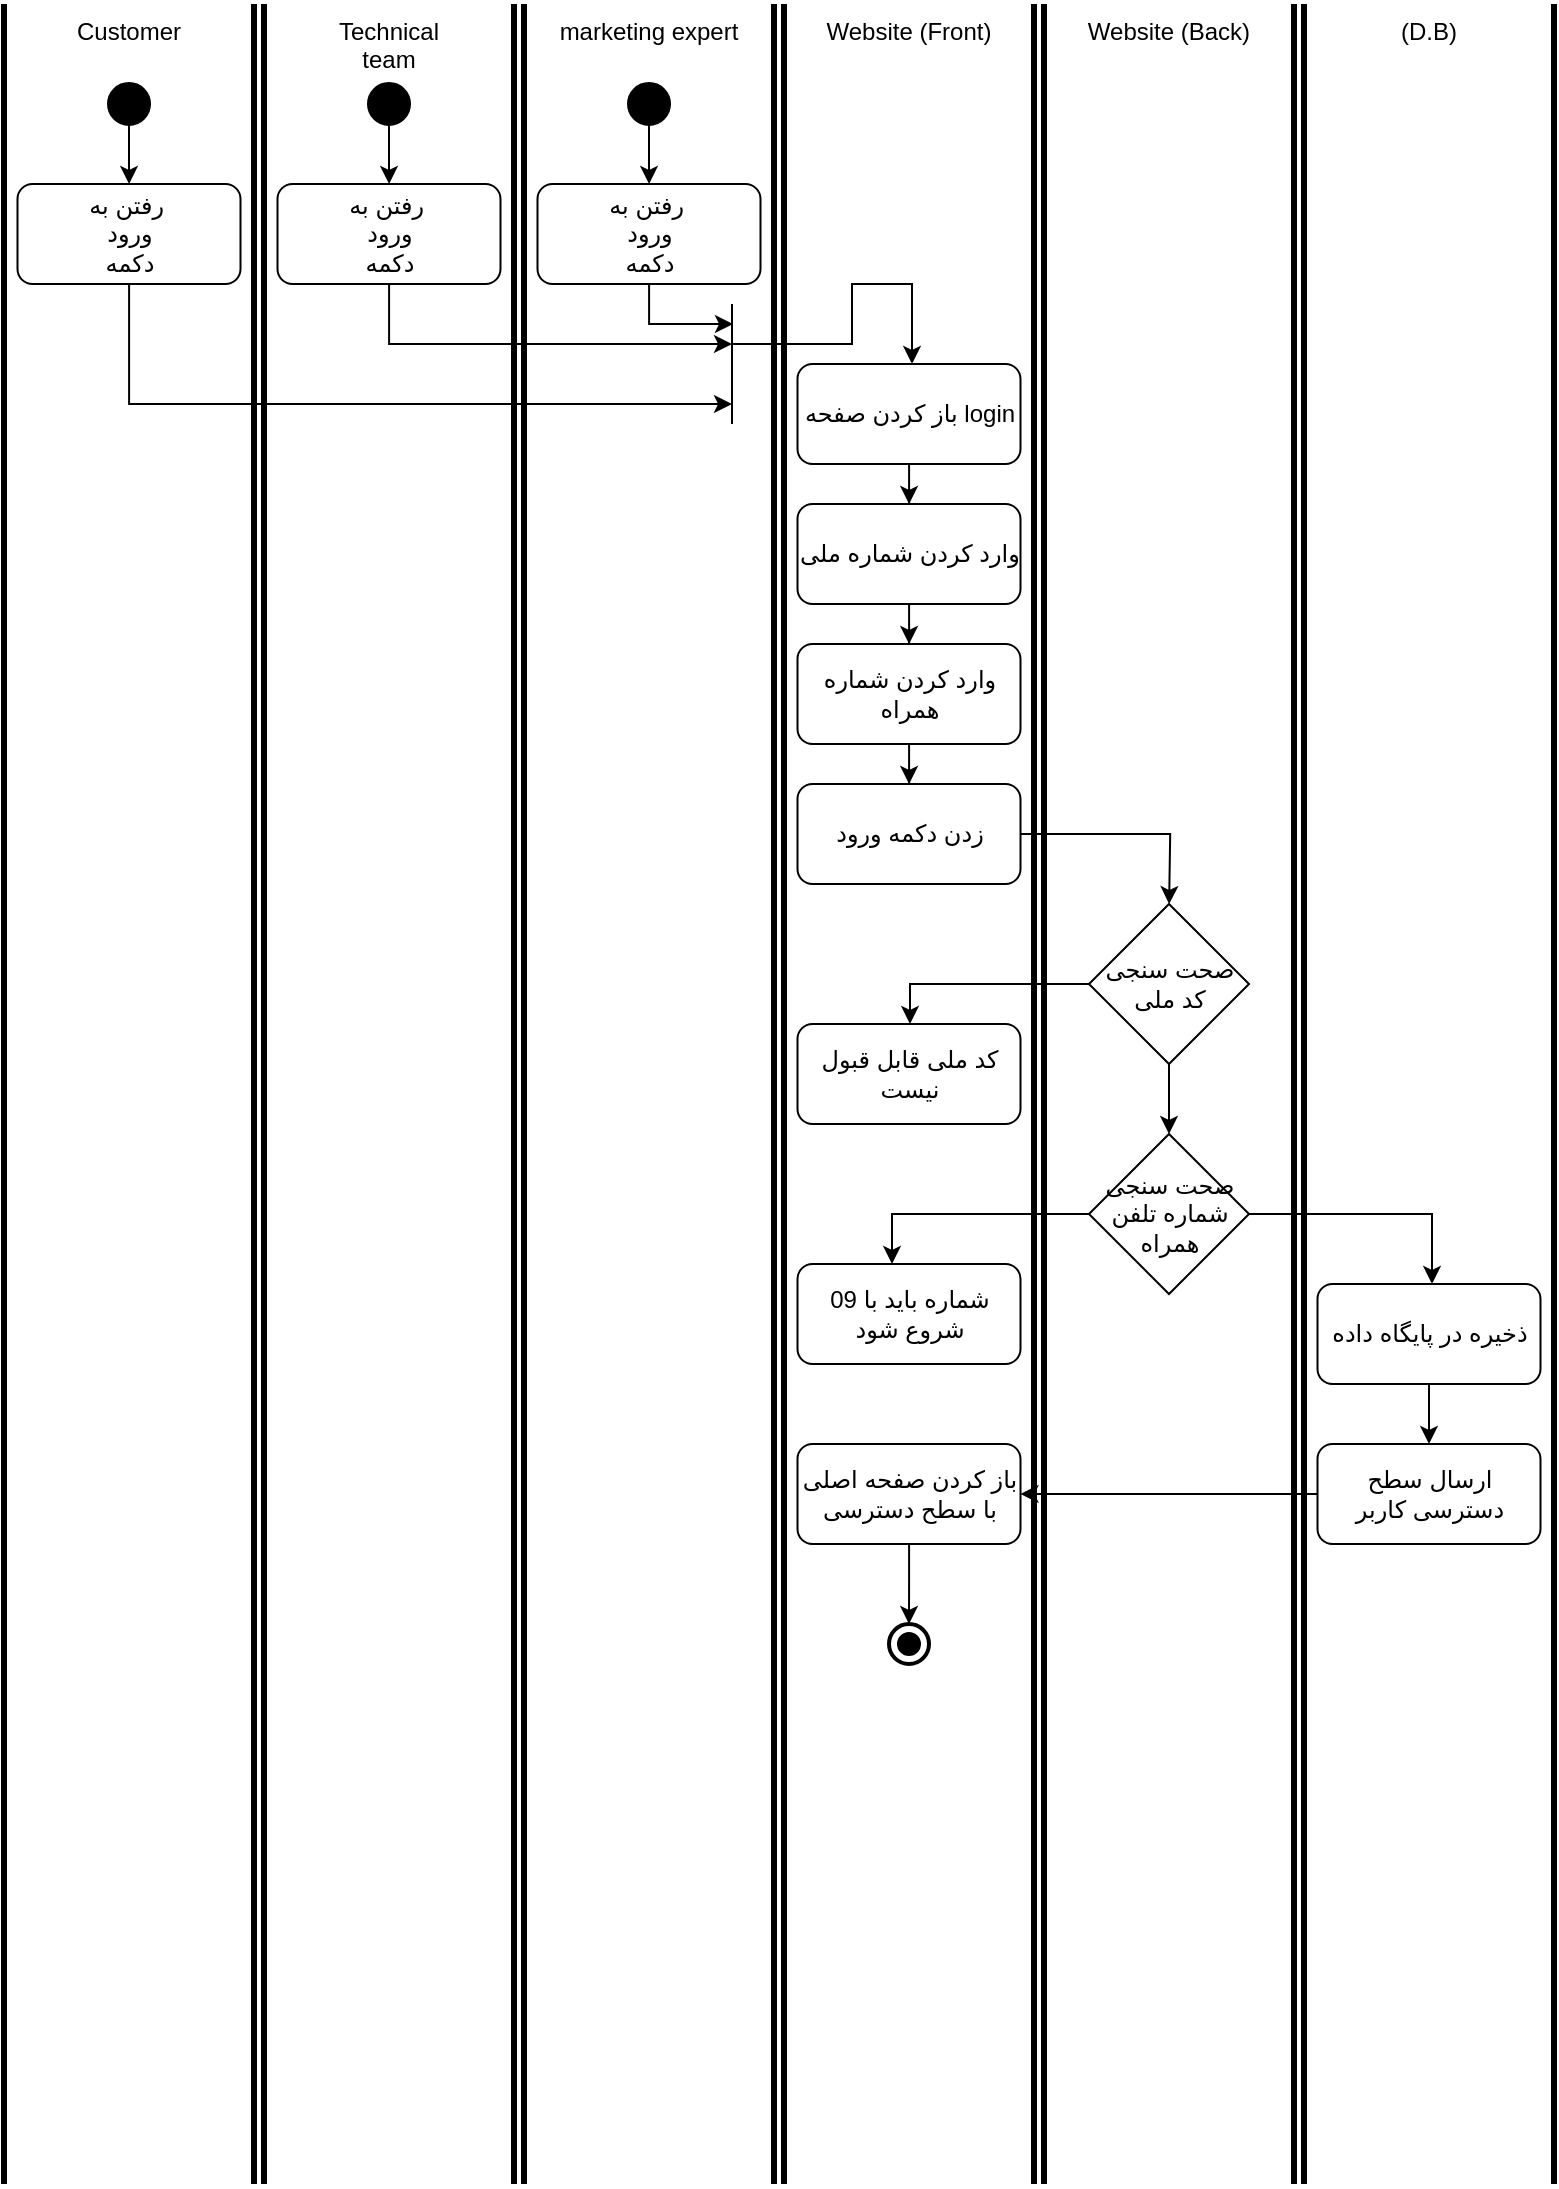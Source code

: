 <mxfile version="24.5.2" type="device">
  <diagram name="Page-1" id="LA9-Y1V1zJIlQjxkmPLj">
    <mxGraphModel dx="1050" dy="619" grid="1" gridSize="10" guides="1" tooltips="1" connect="1" arrows="1" fold="1" page="1" pageScale="1" pageWidth="827" pageHeight="1169" math="0" shadow="0">
      <root>
        <mxCell id="0" />
        <mxCell id="1" parent="0" />
        <mxCell id="rpDP4vhG7Fsu-FvYb7s8-1" value="&lt;span style=&quot;text-wrap: nowrap;&quot;&gt;Technical&lt;/span&gt;&lt;br style=&quot;text-wrap: nowrap;&quot;&gt;&lt;span style=&quot;text-wrap: nowrap;&quot;&gt;team&lt;/span&gt;" style="html=1;shape=mxgraph.sysml.actPart;strokeWidth=3;verticalAlign=top;rotation=0;whiteSpace=wrap;" parent="1" vertex="1">
          <mxGeometry x="156" y="20" width="125" height="1090" as="geometry" />
        </mxCell>
        <mxCell id="rpDP4vhG7Fsu-FvYb7s8-2" value="marketing expert" style="html=1;shape=mxgraph.sysml.actPart;strokeWidth=3;verticalAlign=top;rotation=0;whiteSpace=wrap;" parent="1" vertex="1">
          <mxGeometry x="286" y="20" width="125" height="1090" as="geometry" />
        </mxCell>
        <mxCell id="rpDP4vhG7Fsu-FvYb7s8-3" value="Website (Front)" style="html=1;shape=mxgraph.sysml.actPart;strokeWidth=3;verticalAlign=top;rotation=0;whiteSpace=wrap;" parent="1" vertex="1">
          <mxGeometry x="416" y="20" width="125" height="1090" as="geometry" />
        </mxCell>
        <mxCell id="rpDP4vhG7Fsu-FvYb7s8-4" value="Website (Back)" style="html=1;shape=mxgraph.sysml.actPart;strokeWidth=3;verticalAlign=top;rotation=0;whiteSpace=wrap;" parent="1" vertex="1">
          <mxGeometry x="546" y="20" width="125" height="1090" as="geometry" />
        </mxCell>
        <mxCell id="rpDP4vhG7Fsu-FvYb7s8-5" value="(D.B)" style="html=1;shape=mxgraph.sysml.actPart;strokeWidth=3;verticalAlign=top;rotation=0;whiteSpace=wrap;" parent="1" vertex="1">
          <mxGeometry x="676" y="20" width="125" height="1090" as="geometry" />
        </mxCell>
        <mxCell id="C2aeevf4GBCR70fuOXPk-1" value="Customer" style="html=1;shape=mxgraph.sysml.actPart;strokeWidth=3;verticalAlign=top;rotation=0;whiteSpace=wrap;" parent="1" vertex="1">
          <mxGeometry x="26" y="20" width="125" height="1090" as="geometry" />
        </mxCell>
        <mxCell id="C2aeevf4GBCR70fuOXPk-4" style="edgeStyle=orthogonalEdgeStyle;rounded=0;orthogonalLoop=1;jettySize=auto;html=1;" parent="1" source="C2aeevf4GBCR70fuOXPk-2" target="C2aeevf4GBCR70fuOXPk-3" edge="1">
          <mxGeometry relative="1" as="geometry" />
        </mxCell>
        <mxCell id="C2aeevf4GBCR70fuOXPk-2" value="" style="shape=ellipse;html=1;fillColor=strokeColor;strokeWidth=2;verticalLabelPosition=bottom;verticalAlignment=top;perimeter=ellipsePerimeter;" parent="1" vertex="1">
          <mxGeometry x="78.5" y="60" width="20" height="20" as="geometry" />
        </mxCell>
        <mxCell id="C2aeevf4GBCR70fuOXPk-21" style="edgeStyle=orthogonalEdgeStyle;rounded=0;orthogonalLoop=1;jettySize=auto;html=1;" parent="1" source="C2aeevf4GBCR70fuOXPk-3" edge="1">
          <mxGeometry relative="1" as="geometry">
            <mxPoint x="390" y="220" as="targetPoint" />
            <Array as="points">
              <mxPoint x="89" y="220" />
              <mxPoint x="380" y="220" />
            </Array>
          </mxGeometry>
        </mxCell>
        <mxCell id="C2aeevf4GBCR70fuOXPk-3" value="رفتن به&amp;nbsp;&lt;br&gt;ورود&lt;br&gt;دکمه" style="shape=rect;html=1;rounded=1;whiteSpace=wrap;align=center;" parent="1" vertex="1">
          <mxGeometry x="32.75" y="110" width="111.5" height="50" as="geometry" />
        </mxCell>
        <mxCell id="C2aeevf4GBCR70fuOXPk-20" style="edgeStyle=orthogonalEdgeStyle;rounded=0;orthogonalLoop=1;jettySize=auto;html=1;" parent="1" source="C2aeevf4GBCR70fuOXPk-5" edge="1">
          <mxGeometry relative="1" as="geometry">
            <mxPoint x="390" y="190" as="targetPoint" />
            <Array as="points">
              <mxPoint x="219" y="190" />
              <mxPoint x="370" y="190" />
            </Array>
          </mxGeometry>
        </mxCell>
        <mxCell id="C2aeevf4GBCR70fuOXPk-5" value="رفتن به&amp;nbsp;&lt;br&gt;ورود&lt;br&gt;دکمه" style="shape=rect;html=1;rounded=1;whiteSpace=wrap;align=center;" parent="1" vertex="1">
          <mxGeometry x="162.75" y="110" width="111.5" height="50" as="geometry" />
        </mxCell>
        <mxCell id="C2aeevf4GBCR70fuOXPk-7" value="" style="edgeStyle=orthogonalEdgeStyle;rounded=0;orthogonalLoop=1;jettySize=auto;html=1;" parent="1" source="C2aeevf4GBCR70fuOXPk-6" target="C2aeevf4GBCR70fuOXPk-5" edge="1">
          <mxGeometry relative="1" as="geometry" />
        </mxCell>
        <mxCell id="C2aeevf4GBCR70fuOXPk-6" value="" style="shape=ellipse;html=1;fillColor=strokeColor;strokeWidth=2;verticalLabelPosition=bottom;verticalAlignment=top;perimeter=ellipsePerimeter;" parent="1" vertex="1">
          <mxGeometry x="208.5" y="60" width="20" height="20" as="geometry" />
        </mxCell>
        <mxCell id="C2aeevf4GBCR70fuOXPk-8" value="" style="shape=ellipse;html=1;fillColor=strokeColor;strokeWidth=2;verticalLabelPosition=bottom;verticalAlignment=top;perimeter=ellipsePerimeter;" parent="1" vertex="1">
          <mxGeometry x="338.5" y="60" width="20" height="20" as="geometry" />
        </mxCell>
        <mxCell id="C2aeevf4GBCR70fuOXPk-9" value="" style="edgeStyle=orthogonalEdgeStyle;rounded=0;orthogonalLoop=1;jettySize=auto;html=1;" parent="1" source="C2aeevf4GBCR70fuOXPk-8" target="C2aeevf4GBCR70fuOXPk-10" edge="1">
          <mxGeometry relative="1" as="geometry" />
        </mxCell>
        <mxCell id="C2aeevf4GBCR70fuOXPk-19" style="edgeStyle=orthogonalEdgeStyle;rounded=0;orthogonalLoop=1;jettySize=auto;html=1;" parent="1" source="C2aeevf4GBCR70fuOXPk-10" edge="1">
          <mxGeometry relative="1" as="geometry">
            <mxPoint x="390" y="180" as="targetPoint" />
          </mxGeometry>
        </mxCell>
        <mxCell id="C2aeevf4GBCR70fuOXPk-10" value="رفتن به&amp;nbsp;&lt;br&gt;ورود&lt;br&gt;دکمه" style="shape=rect;html=1;rounded=1;whiteSpace=wrap;align=center;" parent="1" vertex="1">
          <mxGeometry x="292.75" y="110" width="111.5" height="50" as="geometry" />
        </mxCell>
        <mxCell id="C2aeevf4GBCR70fuOXPk-25" style="edgeStyle=orthogonalEdgeStyle;rounded=0;orthogonalLoop=1;jettySize=auto;html=1;" parent="1" source="C2aeevf4GBCR70fuOXPk-11" target="C2aeevf4GBCR70fuOXPk-24" edge="1">
          <mxGeometry relative="1" as="geometry" />
        </mxCell>
        <mxCell id="C2aeevf4GBCR70fuOXPk-11" value="باز کردن صفحه login" style="shape=rect;html=1;rounded=1;whiteSpace=wrap;align=center;" parent="1" vertex="1">
          <mxGeometry x="422.75" y="200" width="111.5" height="50" as="geometry" />
        </mxCell>
        <mxCell id="C2aeevf4GBCR70fuOXPk-18" value="" style="endArrow=none;html=1;rounded=0;entryX=0.352;entryY=0.165;entryDx=0;entryDy=0;entryPerimeter=0;exitX=0.352;exitY=0.22;exitDx=0;exitDy=0;exitPerimeter=0;" parent="1" edge="1">
          <mxGeometry width="50" height="50" relative="1" as="geometry">
            <mxPoint x="390" y="229.95" as="sourcePoint" />
            <mxPoint x="390" y="170.0" as="targetPoint" />
          </mxGeometry>
        </mxCell>
        <mxCell id="C2aeevf4GBCR70fuOXPk-23" value="" style="edgeStyle=orthogonalEdgeStyle;rounded=0;orthogonalLoop=1;jettySize=auto;html=1;" parent="1" target="C2aeevf4GBCR70fuOXPk-11" edge="1">
          <mxGeometry relative="1" as="geometry">
            <mxPoint x="390" y="190" as="sourcePoint" />
            <mxPoint x="349" y="110" as="targetPoint" />
            <Array as="points">
              <mxPoint x="450" y="190" />
              <mxPoint x="450" y="160" />
              <mxPoint x="480" y="160" />
            </Array>
          </mxGeometry>
        </mxCell>
        <mxCell id="C2aeevf4GBCR70fuOXPk-27" style="edgeStyle=orthogonalEdgeStyle;rounded=0;orthogonalLoop=1;jettySize=auto;html=1;" parent="1" source="C2aeevf4GBCR70fuOXPk-24" target="C2aeevf4GBCR70fuOXPk-26" edge="1">
          <mxGeometry relative="1" as="geometry" />
        </mxCell>
        <mxCell id="C2aeevf4GBCR70fuOXPk-24" value="وارد کردن شماره ملی" style="shape=rect;html=1;rounded=1;whiteSpace=wrap;align=center;" parent="1" vertex="1">
          <mxGeometry x="422.75" y="270" width="111.5" height="50" as="geometry" />
        </mxCell>
        <mxCell id="C2aeevf4GBCR70fuOXPk-29" style="edgeStyle=orthogonalEdgeStyle;rounded=0;orthogonalLoop=1;jettySize=auto;html=1;" parent="1" source="C2aeevf4GBCR70fuOXPk-26" target="C2aeevf4GBCR70fuOXPk-28" edge="1">
          <mxGeometry relative="1" as="geometry" />
        </mxCell>
        <mxCell id="C2aeevf4GBCR70fuOXPk-26" value="وارد کردن شماره همراه" style="shape=rect;html=1;rounded=1;whiteSpace=wrap;align=center;" parent="1" vertex="1">
          <mxGeometry x="422.75" y="340" width="111.5" height="50" as="geometry" />
        </mxCell>
        <mxCell id="C2aeevf4GBCR70fuOXPk-31" style="edgeStyle=orthogonalEdgeStyle;rounded=0;orthogonalLoop=1;jettySize=auto;html=1;" parent="1" source="C2aeevf4GBCR70fuOXPk-28" edge="1">
          <mxGeometry relative="1" as="geometry">
            <mxPoint x="608.558" y="470" as="targetPoint" />
          </mxGeometry>
        </mxCell>
        <mxCell id="C2aeevf4GBCR70fuOXPk-28" value="زدن دکمه ورود" style="shape=rect;html=1;rounded=1;whiteSpace=wrap;align=center;" parent="1" vertex="1">
          <mxGeometry x="422.75" y="410" width="111.5" height="50" as="geometry" />
        </mxCell>
        <mxCell id="C2aeevf4GBCR70fuOXPk-34" style="edgeStyle=orthogonalEdgeStyle;rounded=0;orthogonalLoop=1;jettySize=auto;html=1;" parent="1" source="C2aeevf4GBCR70fuOXPk-32" target="C2aeevf4GBCR70fuOXPk-33" edge="1">
          <mxGeometry relative="1" as="geometry">
            <Array as="points">
              <mxPoint x="479" y="510" />
            </Array>
          </mxGeometry>
        </mxCell>
        <mxCell id="C2aeevf4GBCR70fuOXPk-36" style="edgeStyle=orthogonalEdgeStyle;rounded=0;orthogonalLoop=1;jettySize=auto;html=1;" parent="1" source="C2aeevf4GBCR70fuOXPk-32" target="C2aeevf4GBCR70fuOXPk-37" edge="1">
          <mxGeometry relative="1" as="geometry">
            <mxPoint x="608.558" y="580" as="targetPoint" />
          </mxGeometry>
        </mxCell>
        <mxCell id="C2aeevf4GBCR70fuOXPk-32" value="صحت سنجی کد ملی" style="rhombus;whiteSpace=wrap;html=1;" parent="1" vertex="1">
          <mxGeometry x="568.5" y="470" width="80" height="80" as="geometry" />
        </mxCell>
        <mxCell id="C2aeevf4GBCR70fuOXPk-33" value="کد ملی قابل قبول نیست" style="shape=rect;html=1;rounded=1;whiteSpace=wrap;align=center;" parent="1" vertex="1">
          <mxGeometry x="422.75" y="530" width="111.5" height="50" as="geometry" />
        </mxCell>
        <mxCell id="C2aeevf4GBCR70fuOXPk-39" style="edgeStyle=orthogonalEdgeStyle;rounded=0;orthogonalLoop=1;jettySize=auto;html=1;" parent="1" source="C2aeevf4GBCR70fuOXPk-37" target="C2aeevf4GBCR70fuOXPk-38" edge="1">
          <mxGeometry relative="1" as="geometry">
            <Array as="points">
              <mxPoint x="470" y="625" />
            </Array>
          </mxGeometry>
        </mxCell>
        <mxCell id="C2aeevf4GBCR70fuOXPk-41" style="edgeStyle=orthogonalEdgeStyle;rounded=0;orthogonalLoop=1;jettySize=auto;html=1;" parent="1" source="C2aeevf4GBCR70fuOXPk-37" target="C2aeevf4GBCR70fuOXPk-40" edge="1">
          <mxGeometry relative="1" as="geometry">
            <Array as="points">
              <mxPoint x="740" y="625" />
            </Array>
          </mxGeometry>
        </mxCell>
        <mxCell id="C2aeevf4GBCR70fuOXPk-37" value="صحت سنجی شماره تلفن همراه" style="rhombus;whiteSpace=wrap;html=1;" parent="1" vertex="1">
          <mxGeometry x="568.5" y="585" width="80" height="80" as="geometry" />
        </mxCell>
        <mxCell id="C2aeevf4GBCR70fuOXPk-38" value="شماره باید با 09 شروع شود" style="shape=rect;html=1;rounded=1;whiteSpace=wrap;align=center;" parent="1" vertex="1">
          <mxGeometry x="422.75" y="650" width="111.5" height="50" as="geometry" />
        </mxCell>
        <mxCell id="C2aeevf4GBCR70fuOXPk-43" style="edgeStyle=orthogonalEdgeStyle;rounded=0;orthogonalLoop=1;jettySize=auto;html=1;" parent="1" source="C2aeevf4GBCR70fuOXPk-44" target="C2aeevf4GBCR70fuOXPk-42" edge="1">
          <mxGeometry relative="1" as="geometry">
            <Array as="points" />
          </mxGeometry>
        </mxCell>
        <mxCell id="C2aeevf4GBCR70fuOXPk-40" value="ذخیره در پایگاه داده" style="shape=rect;html=1;rounded=1;whiteSpace=wrap;align=center;" parent="1" vertex="1">
          <mxGeometry x="682.75" y="660" width="111.5" height="50" as="geometry" />
        </mxCell>
        <mxCell id="C2aeevf4GBCR70fuOXPk-47" style="edgeStyle=orthogonalEdgeStyle;rounded=0;orthogonalLoop=1;jettySize=auto;html=1;" parent="1" source="C2aeevf4GBCR70fuOXPk-42" target="C2aeevf4GBCR70fuOXPk-46" edge="1">
          <mxGeometry relative="1" as="geometry" />
        </mxCell>
        <mxCell id="C2aeevf4GBCR70fuOXPk-42" value="باز کردن صفحه اصلی با سطح دسترسی" style="shape=rect;html=1;rounded=1;whiteSpace=wrap;align=center;" parent="1" vertex="1">
          <mxGeometry x="422.75" y="740" width="111.5" height="50" as="geometry" />
        </mxCell>
        <mxCell id="C2aeevf4GBCR70fuOXPk-45" value="" style="edgeStyle=orthogonalEdgeStyle;rounded=0;orthogonalLoop=1;jettySize=auto;html=1;" parent="1" source="C2aeevf4GBCR70fuOXPk-40" target="C2aeevf4GBCR70fuOXPk-44" edge="1">
          <mxGeometry relative="1" as="geometry">
            <mxPoint x="739" y="710" as="sourcePoint" />
            <mxPoint x="534" y="765" as="targetPoint" />
            <Array as="points">
              <mxPoint x="739" y="765" />
            </Array>
          </mxGeometry>
        </mxCell>
        <mxCell id="C2aeevf4GBCR70fuOXPk-44" value="ارسال سطح دسترسی کاربر" style="shape=rect;html=1;rounded=1;whiteSpace=wrap;align=center;" parent="1" vertex="1">
          <mxGeometry x="682.75" y="740" width="111.5" height="50" as="geometry" />
        </mxCell>
        <mxCell id="C2aeevf4GBCR70fuOXPk-46" value="" style="html=1;shape=mxgraph.sysml.actFinal;strokeWidth=2;verticalLabelPosition=bottom;verticalAlignment=top;" parent="1" vertex="1">
          <mxGeometry x="468.5" y="830" width="20" height="20" as="geometry" />
        </mxCell>
      </root>
    </mxGraphModel>
  </diagram>
</mxfile>
